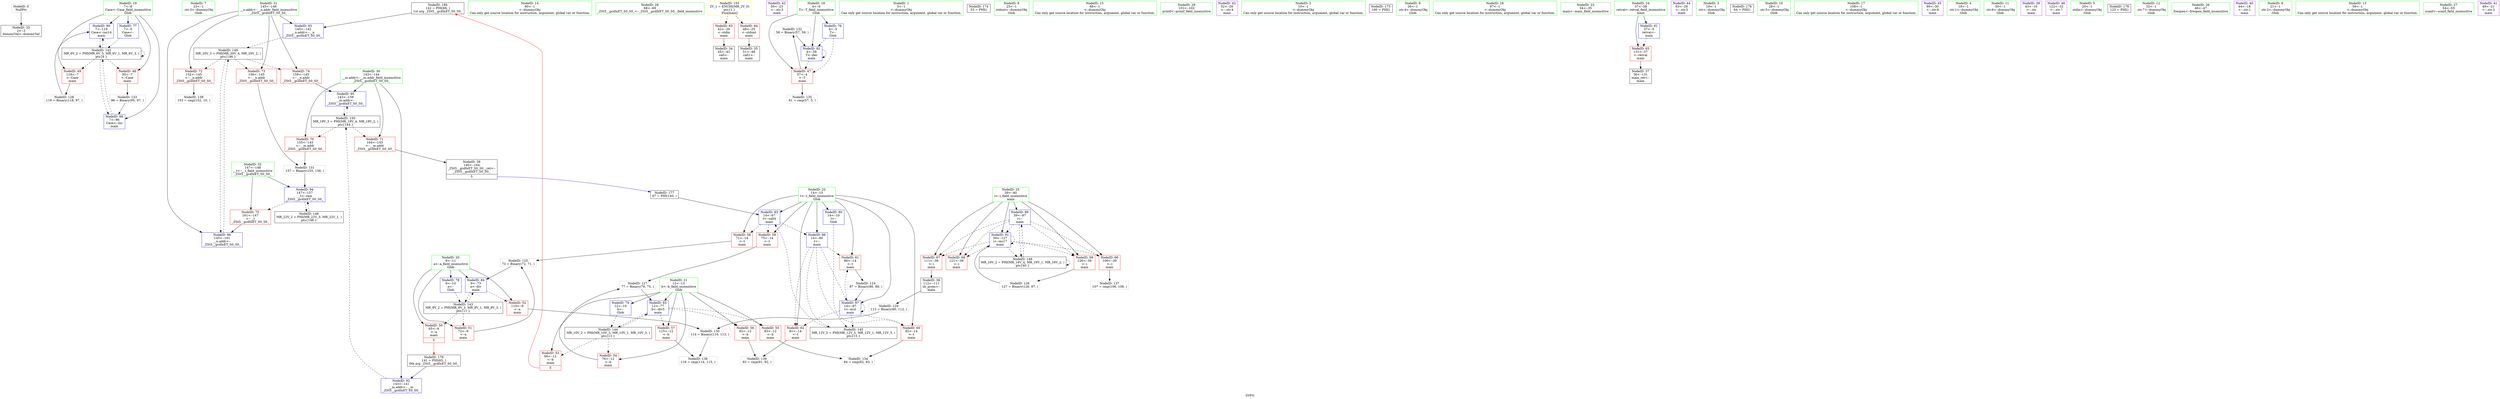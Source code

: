 digraph "SVFG" {
	label="SVFG";

	Node0x55a4fbf71a50 [shape=record,color=grey,label="{NodeID: 0\nNullPtr}"];
	Node0x55a4fbf71a50 -> Node0x55a4fbf87df0[style=solid];
	Node0x55a4fbf8bd80 [shape=record,color=blue,label="{NodeID: 90\n7\<--119\nCase\<--inc14\nmain\n}"];
	Node0x55a4fbf8bd80 -> Node0x55a4fbf954f0[style=dashed];
	Node0x55a4fbf866e0 [shape=record,color=green,label="{NodeID: 7\n23\<--1\n.str.3\<--dummyObj\nGlob }"];
	Node0x55a4fbfa21a0 [shape=record,color=black,label="{NodeID: 180\n142 = PHI(66, )\n1st arg _ZSt5__gcdIxET_S0_S0_ }"];
	Node0x55a4fbfa21a0 -> Node0x55a4fbf8bff0[style=solid];
	Node0x55a4fbf86be0 [shape=record,color=green,label="{NodeID: 14\n80\<--1\n\<--dummyObj\nCan only get source location for instruction, argument, global var or function.}"];
	Node0x55a4fbf872e0 [shape=record,color=green,label="{NodeID: 21\n12\<--13\nb\<--b_field_insensitive\nGlob }"];
	Node0x55a4fbf872e0 -> Node0x55a4fbf89e80[style=solid];
	Node0x55a4fbf872e0 -> Node0x55a4fbf89f50[style=solid];
	Node0x55a4fbf872e0 -> Node0x55a4fbf8a020[style=solid];
	Node0x55a4fbf872e0 -> Node0x55a4fbf8a0f0[style=solid];
	Node0x55a4fbf872e0 -> Node0x55a4fbf8a1c0[style=solid];
	Node0x55a4fbf872e0 -> Node0x55a4fbf8b430[style=solid];
	Node0x55a4fbf872e0 -> Node0x55a4fbf8b970[style=solid];
	Node0x55a4fbf87980 [shape=record,color=green,label="{NodeID: 28\n68\<--69\n_ZSt5__gcdIxET_S0_S0_\<--_ZSt5__gcdIxET_S0_S0__field_insensitive\n}"];
	Node0x55a4fbf87fc0 [shape=record,color=black,label="{NodeID: 35\n51\<--48\ncall1\<--\nmain\n}"];
	Node0x55a4fbf8e5f0 [shape=record,color=grey,label="{NodeID: 125\n73 = Binary(72, 71, )\n}"];
	Node0x55a4fbf8e5f0 -> Node0x55a4fbf8b8a0[style=solid];
	Node0x55a4fbf88570 [shape=record,color=purple,label="{NodeID: 42\n50\<--23\n\<--.str.3\nmain\n}"];
	Node0x55a4fbf8f070 [shape=record,color=grey,label="{NodeID: 132\n58 = Binary(57, 59, )\n}"];
	Node0x55a4fbf8f070 -> Node0x55a4fbf8b700[style=solid];
	Node0x55a4fbf89b40 [shape=record,color=red,label="{NodeID: 49\n118\<--7\n\<--Case\nmain\n}"];
	Node0x55a4fbf89b40 -> Node0x55a4fbf8ea70[style=solid];
	Node0x55a4fbf895a0 [shape=record,color=grey,label="{NodeID: 139\n93 = cmp(91, 92, )\n}"];
	Node0x55a4fbf8a0f0 [shape=record,color=red,label="{NodeID: 56\n92\<--12\n\<--b\nmain\n}"];
	Node0x55a4fbf8a0f0 -> Node0x55a4fbf895a0[style=solid];
	Node0x55a4fbf968f0 [shape=record,color=black,label="{NodeID: 146\nMR_16V_2 = PHI(MR_16V_4, MR_16V_1, MR_16V_2, )\npts\{40 \}\n}"];
	Node0x55a4fbf968f0 -> Node0x55a4fbf8bcb0[style=dashed];
	Node0x55a4fbf968f0 -> Node0x55a4fbf968f0[style=dashed];
	Node0x55a4fbf8a6a0 [shape=record,color=red,label="{NodeID: 63\n42\<--20\n\<--stdin\nmain\n}"];
	Node0x55a4fbf8a6a0 -> Node0x55a4fbf87ef0[style=solid];
	Node0x55a4fbf8ac50 [shape=record,color=red,label="{NodeID: 70\n155\<--143\n\<--__m.addr\n_ZSt5__gcdIxET_S0_S0_\n}"];
	Node0x55a4fbf8ac50 -> Node0x55a4fbf8eef0[style=solid];
	Node0x55a4fbf8b230 [shape=record,color=blue,label="{NodeID: 77\n7\<--5\nCase\<--\nGlob }"];
	Node0x55a4fbf8b230 -> Node0x55a4fbf954f0[style=dashed];
	Node0x55a4fbf8b8a0 [shape=record,color=blue,label="{NodeID: 84\n9\<--73\na\<--div\nmain\n}"];
	Node0x55a4fbf8b8a0 -> Node0x55a4fbf89db0[style=dashed];
	Node0x55a4fbf8b8a0 -> Node0x55a4fbf959f0[style=dashed];
	Node0x55a4fbf85960 [shape=record,color=green,label="{NodeID: 1\n5\<--1\n\<--dummyObj\nCan only get source location for instruction, argument, global var or function.}"];
	Node0x55a4fbdf5060 [shape=record,color=black,label="{NodeID: 174\n53 = PHI()\n}"];
	Node0x55a4fbf8be50 [shape=record,color=blue,label="{NodeID: 91\n39\<--127\ni\<--inc17\nmain\n}"];
	Node0x55a4fbf8be50 -> Node0x55a4fbf8a910[style=dashed];
	Node0x55a4fbf8be50 -> Node0x55a4fbf8a9e0[style=dashed];
	Node0x55a4fbf8be50 -> Node0x55a4fbf8aab0[style=dashed];
	Node0x55a4fbf8be50 -> Node0x55a4fbf8ab80[style=dashed];
	Node0x55a4fbf8be50 -> Node0x55a4fbf8be50[style=dashed];
	Node0x55a4fbf8be50 -> Node0x55a4fbf968f0[style=dashed];
	Node0x55a4fbf86770 [shape=record,color=green,label="{NodeID: 8\n25\<--1\nstdout\<--dummyObj\nGlob }"];
	Node0x55a4fbf86ce0 [shape=record,color=green,label="{NodeID: 15\n88\<--1\n\<--dummyObj\nCan only get source location for instruction, argument, global var or function.}"];
	Node0x55a4fbf873e0 [shape=record,color=green,label="{NodeID: 22\n14\<--15\nt\<--t_field_insensitive\nGlob }"];
	Node0x55a4fbf873e0 -> Node0x55a4fbf8a290[style=solid];
	Node0x55a4fbf873e0 -> Node0x55a4fbf8a360[style=solid];
	Node0x55a4fbf873e0 -> Node0x55a4fbf8a430[style=solid];
	Node0x55a4fbf873e0 -> Node0x55a4fbf8a500[style=solid];
	Node0x55a4fbf873e0 -> Node0x55a4fbf8a5d0[style=solid];
	Node0x55a4fbf873e0 -> Node0x55a4fbf8b530[style=solid];
	Node0x55a4fbf873e0 -> Node0x55a4fbf8b7d0[style=solid];
	Node0x55a4fbf873e0 -> Node0x55a4fbf8ba40[style=solid];
	Node0x55a4fbf873e0 -> Node0x55a4fbf8bb10[style=solid];
	Node0x55a4fbf87a80 [shape=record,color=green,label="{NodeID: 29\n101\<--102\nprintf\<--printf_field_insensitive\n}"];
	Node0x55a4fbf88090 [shape=record,color=black,label="{NodeID: 36\n112\<--111\nsh_prom\<--\nmain\n}"];
	Node0x55a4fbf88090 -> Node0x55a4fbf8ebf0[style=solid];
	Node0x55a4fbf8e770 [shape=record,color=grey,label="{NodeID: 126\n127 = Binary(126, 97, )\n}"];
	Node0x55a4fbf8e770 -> Node0x55a4fbf8be50[style=solid];
	Node0x55a4fbf88640 [shape=record,color=purple,label="{NodeID: 43\n52\<--26\n\<--.str.4\nmain\n}"];
	Node0x55a4fbf8f1f0 [shape=record,color=grey,label="{NodeID: 133\n96 = Binary(95, 97, )\n}"];
	Node0x55a4fbf8f1f0 -> Node0x55a4fbf8bbe0[style=solid];
	Node0x55a4fbf89c10 [shape=record,color=red,label="{NodeID: 50\n65\<--9\n\<--a\nmain\n|{<s0>5}}"];
	Node0x55a4fbf89c10:s0 -> Node0x55a4fbfa2070[style=solid,color=red];
	Node0x55a4fbf8a1c0 [shape=record,color=red,label="{NodeID: 57\n115\<--12\n\<--b\nmain\n}"];
	Node0x55a4fbf8a1c0 -> Node0x55a4fbf8f670[style=solid];
	Node0x55a4fbf8a770 [shape=record,color=red,label="{NodeID: 64\n48\<--25\n\<--stdout\nmain\n}"];
	Node0x55a4fbf8a770 -> Node0x55a4fbf87fc0[style=solid];
	Node0x55a4fbf8ad20 [shape=record,color=red,label="{NodeID: 71\n164\<--143\n\<--__m.addr\n_ZSt5__gcdIxET_S0_S0_\n}"];
	Node0x55a4fbf8ad20 -> Node0x55a4fbf88230[style=solid];
	Node0x55a4fbf8b330 [shape=record,color=blue,label="{NodeID: 78\n9\<--10\na\<--\nGlob }"];
	Node0x55a4fbf8b330 -> Node0x55a4fbf959f0[style=dashed];
	Node0x55a4fbf8b970 [shape=record,color=blue,label="{NodeID: 85\n12\<--77\nb\<--div5\nmain\n}"];
	Node0x55a4fbf8b970 -> Node0x55a4fbf8a020[style=dashed];
	Node0x55a4fbf8b970 -> Node0x55a4fbf8a0f0[style=dashed];
	Node0x55a4fbf8b970 -> Node0x55a4fbf8a1c0[style=dashed];
	Node0x55a4fbf8b970 -> Node0x55a4fbf95ef0[style=dashed];
	Node0x55a4fbf85c60 [shape=record,color=green,label="{NodeID: 2\n10\<--1\n\<--dummyObj\nCan only get source location for instruction, argument, global var or function.}"];
	Node0x55a4fbfa17b0 [shape=record,color=black,label="{NodeID: 175\n100 = PHI()\n}"];
	Node0x55a4fbf8bf20 [shape=record,color=blue,label="{NodeID: 92\n143\<--141\n__m.addr\<--__m\n_ZSt5__gcdIxET_S0_S0_\n}"];
	Node0x55a4fbf8bf20 -> Node0x55a4fbf97cf0[style=dashed];
	Node0x55a4fbf86800 [shape=record,color=green,label="{NodeID: 9\n26\<--1\n.str.4\<--dummyObj\nGlob }"];
	Node0x55a4fbf86de0 [shape=record,color=green,label="{NodeID: 16\n97\<--1\n\<--dummyObj\nCan only get source location for instruction, argument, global var or function.}"];
	Node0x55a4fbf874e0 [shape=record,color=green,label="{NodeID: 23\n34\<--35\nmain\<--main_field_insensitive\n}"];
	Node0x55a4fbf87b80 [shape=record,color=green,label="{NodeID: 30\n143\<--144\n__m.addr\<--__m.addr_field_insensitive\n_ZSt5__gcdIxET_S0_S0_\n}"];
	Node0x55a4fbf87b80 -> Node0x55a4fbf8ac50[style=solid];
	Node0x55a4fbf87b80 -> Node0x55a4fbf8ad20[style=solid];
	Node0x55a4fbf87b80 -> Node0x55a4fbf8bf20[style=solid];
	Node0x55a4fbf87b80 -> Node0x55a4fbf8c190[style=solid];
	Node0x55a4fbf88160 [shape=record,color=black,label="{NodeID: 37\n36\<--131\nmain_ret\<--\nmain\n}"];
	Node0x55a4fbf8e8f0 [shape=record,color=grey,label="{NodeID: 127\n77 = Binary(76, 75, )\n}"];
	Node0x55a4fbf8e8f0 -> Node0x55a4fbf8b970[style=solid];
	Node0x55a4fbf88710 [shape=record,color=purple,label="{NodeID: 44\n63\<--28\n\<--.str.5\nmain\n}"];
	Node0x55a4fbf8f370 [shape=record,color=grey,label="{NodeID: 134\n84 = cmp(82, 83, )\n}"];
	Node0x55a4fbf89ce0 [shape=record,color=red,label="{NodeID: 51\n72\<--9\n\<--a\nmain\n}"];
	Node0x55a4fbf89ce0 -> Node0x55a4fbf8e5f0[style=solid];
	Node0x55a4fbf8a290 [shape=record,color=red,label="{NodeID: 58\n71\<--14\n\<--t\nmain\n}"];
	Node0x55a4fbf8a290 -> Node0x55a4fbf8e5f0[style=solid];
	Node0x55a4fbf972f0 [shape=record,color=black,label="{NodeID: 148\nMR_22V_2 = PHI(MR_22V_3, MR_22V_1, )\npts\{148 \}\n}"];
	Node0x55a4fbf972f0 -> Node0x55a4fbf8c0c0[style=dashed];
	Node0x55a4fbf8a840 [shape=record,color=red,label="{NodeID: 65\n131\<--37\n\<--retval\nmain\n}"];
	Node0x55a4fbf8a840 -> Node0x55a4fbf88160[style=solid];
	Node0x55a4fbf993d0 [shape=record,color=yellow,style=double,label="{NodeID: 155\n2V_1 = ENCHI(MR_2V_0)\npts\{1 \}\nFun[main]}"];
	Node0x55a4fbf993d0 -> Node0x55a4fbf8a6a0[style=dashed];
	Node0x55a4fbf993d0 -> Node0x55a4fbf8a770[style=dashed];
	Node0x55a4fbf8adf0 [shape=record,color=red,label="{NodeID: 72\n152\<--145\n\<--__n.addr\n_ZSt5__gcdIxET_S0_S0_\n}"];
	Node0x55a4fbf8adf0 -> Node0x55a4fbf89420[style=solid];
	Node0x55a4fbf8b430 [shape=record,color=blue,label="{NodeID: 79\n12\<--10\nb\<--\nGlob }"];
	Node0x55a4fbf8b430 -> Node0x55a4fbf95ef0[style=dashed];
	Node0x55a4fbf8ba40 [shape=record,color=blue,label="{NodeID: 86\n14\<--80\nt\<--\nmain\n}"];
	Node0x55a4fbf8ba40 -> Node0x55a4fbf8a430[style=dashed];
	Node0x55a4fbf8ba40 -> Node0x55a4fbf8a500[style=dashed];
	Node0x55a4fbf8ba40 -> Node0x55a4fbf8a5d0[style=dashed];
	Node0x55a4fbf8ba40 -> Node0x55a4fbf8bb10[style=dashed];
	Node0x55a4fbf8ba40 -> Node0x55a4fbf963f0[style=dashed];
	Node0x55a4fbf85cf0 [shape=record,color=green,label="{NodeID: 3\n16\<--1\n.str\<--dummyObj\nGlob }"];
	Node0x55a4fbfa18b0 [shape=record,color=black,label="{NodeID: 176\n64 = PHI()\n}"];
	Node0x55a4fbf8bff0 [shape=record,color=blue,label="{NodeID: 93\n145\<--142\n__n.addr\<--__n\n_ZSt5__gcdIxET_S0_S0_\n}"];
	Node0x55a4fbf8bff0 -> Node0x55a4fbf977f0[style=dashed];
	Node0x55a4fbf86890 [shape=record,color=green,label="{NodeID: 10\n28\<--1\n.str.5\<--dummyObj\nGlob }"];
	Node0x55a4fbf86ee0 [shape=record,color=green,label="{NodeID: 17\n108\<--1\n\<--dummyObj\nCan only get source location for instruction, argument, global var or function.}"];
	Node0x55a4fbf875e0 [shape=record,color=green,label="{NodeID: 24\n37\<--38\nretval\<--retval_field_insensitive\nmain\n}"];
	Node0x55a4fbf875e0 -> Node0x55a4fbf8a840[style=solid];
	Node0x55a4fbf875e0 -> Node0x55a4fbf8b630[style=solid];
	Node0x55a4fbf87c50 [shape=record,color=green,label="{NodeID: 31\n145\<--146\n__n.addr\<--__n.addr_field_insensitive\n_ZSt5__gcdIxET_S0_S0_\n}"];
	Node0x55a4fbf87c50 -> Node0x55a4fbf8adf0[style=solid];
	Node0x55a4fbf87c50 -> Node0x55a4fbf8aec0[style=solid];
	Node0x55a4fbf87c50 -> Node0x55a4fbf8af90[style=solid];
	Node0x55a4fbf87c50 -> Node0x55a4fbf8bff0[style=solid];
	Node0x55a4fbf87c50 -> Node0x55a4fbf88a50[style=solid];
	Node0x55a4fbf88230 [shape=record,color=black,label="{NodeID: 38\n140\<--164\n_ZSt5__gcdIxET_S0_S0__ret\<--\n_ZSt5__gcdIxET_S0_S0_\n|{<s0>5}}"];
	Node0x55a4fbf88230:s0 -> Node0x55a4fbfa19b0[style=solid,color=blue];
	Node0x55a4fbf8ea70 [shape=record,color=grey,label="{NodeID: 128\n119 = Binary(118, 97, )\n}"];
	Node0x55a4fbf8ea70 -> Node0x55a4fbf8bd80[style=solid];
	Node0x55a4fbf887e0 [shape=record,color=purple,label="{NodeID: 45\n99\<--30\n\<--.str.6\nmain\n}"];
	Node0x55a4fbf8f4f0 [shape=record,color=grey,label="{NodeID: 135\n61 = cmp(57, 5, )\n}"];
	Node0x55a4fbf89db0 [shape=record,color=red,label="{NodeID: 52\n110\<--9\n\<--a\nmain\n}"];
	Node0x55a4fbf89db0 -> Node0x55a4fbf8ed70[style=solid];
	Node0x55a4fbf954f0 [shape=record,color=black,label="{NodeID: 142\nMR_6V_2 = PHI(MR_6V_5, MR_6V_1, MR_6V_3, )\npts\{8 \}\n}"];
	Node0x55a4fbf954f0 -> Node0x55a4fbf89a70[style=dashed];
	Node0x55a4fbf954f0 -> Node0x55a4fbf89b40[style=dashed];
	Node0x55a4fbf954f0 -> Node0x55a4fbf8bbe0[style=dashed];
	Node0x55a4fbf954f0 -> Node0x55a4fbf8bd80[style=dashed];
	Node0x55a4fbf954f0 -> Node0x55a4fbf954f0[style=dashed];
	Node0x55a4fbf8a360 [shape=record,color=red,label="{NodeID: 59\n75\<--14\n\<--t\nmain\n}"];
	Node0x55a4fbf8a360 -> Node0x55a4fbf8e8f0[style=solid];
	Node0x55a4fbf977f0 [shape=record,color=black,label="{NodeID: 149\nMR_20V_3 = PHI(MR_20V_4, MR_20V_2, )\npts\{146 \}\n}"];
	Node0x55a4fbf977f0 -> Node0x55a4fbf8adf0[style=dashed];
	Node0x55a4fbf977f0 -> Node0x55a4fbf8aec0[style=dashed];
	Node0x55a4fbf977f0 -> Node0x55a4fbf8af90[style=dashed];
	Node0x55a4fbf977f0 -> Node0x55a4fbf88a50[style=dashed];
	Node0x55a4fbf8a910 [shape=record,color=red,label="{NodeID: 66\n106\<--39\n\<--i\nmain\n}"];
	Node0x55a4fbf8a910 -> Node0x55a4fbf892a0[style=solid];
	Node0x55a4fbf8aec0 [shape=record,color=red,label="{NodeID: 73\n156\<--145\n\<--__n.addr\n_ZSt5__gcdIxET_S0_S0_\n}"];
	Node0x55a4fbf8aec0 -> Node0x55a4fbf8eef0[style=solid];
	Node0x55a4fbf8b530 [shape=record,color=blue,label="{NodeID: 80\n14\<--10\nt\<--\nGlob }"];
	Node0x55a4fbf8b530 -> Node0x55a4fbf963f0[style=dashed];
	Node0x55a4fbf8bb10 [shape=record,color=blue,label="{NodeID: 87\n14\<--87\nt\<--mul\nmain\n}"];
	Node0x55a4fbf8bb10 -> Node0x55a4fbf8a430[style=dashed];
	Node0x55a4fbf8bb10 -> Node0x55a4fbf8a500[style=dashed];
	Node0x55a4fbf8bb10 -> Node0x55a4fbf8a5d0[style=dashed];
	Node0x55a4fbf8bb10 -> Node0x55a4fbf8bb10[style=dashed];
	Node0x55a4fbf8bb10 -> Node0x55a4fbf963f0[style=dashed];
	Node0x55a4fbf85d80 [shape=record,color=green,label="{NodeID: 4\n18\<--1\n.str.1\<--dummyObj\nGlob }"];
	Node0x55a4fbfa19b0 [shape=record,color=black,label="{NodeID: 177\n67 = PHI(140, )\n}"];
	Node0x55a4fbfa19b0 -> Node0x55a4fbf8b7d0[style=solid];
	Node0x55a4fbf8c0c0 [shape=record,color=blue,label="{NodeID: 94\n147\<--157\n__t\<--rem\n_ZSt5__gcdIxET_S0_S0_\n}"];
	Node0x55a4fbf8c0c0 -> Node0x55a4fbf8b060[style=dashed];
	Node0x55a4fbf8c0c0 -> Node0x55a4fbf972f0[style=dashed];
	Node0x55a4fbf86920 [shape=record,color=green,label="{NodeID: 11\n30\<--1\n.str.6\<--dummyObj\nGlob }"];
	Node0x55a4fbf86fe0 [shape=record,color=green,label="{NodeID: 18\n4\<--6\nT\<--T_field_insensitive\nGlob }"];
	Node0x55a4fbf86fe0 -> Node0x55a4fbf88980[style=solid];
	Node0x55a4fbf86fe0 -> Node0x55a4fbf8b130[style=solid];
	Node0x55a4fbf86fe0 -> Node0x55a4fbf8b700[style=solid];
	Node0x55a4fbf876b0 [shape=record,color=green,label="{NodeID: 25\n39\<--40\ni\<--i_field_insensitive\nmain\n}"];
	Node0x55a4fbf876b0 -> Node0x55a4fbf8a910[style=solid];
	Node0x55a4fbf876b0 -> Node0x55a4fbf8a9e0[style=solid];
	Node0x55a4fbf876b0 -> Node0x55a4fbf8aab0[style=solid];
	Node0x55a4fbf876b0 -> Node0x55a4fbf8ab80[style=solid];
	Node0x55a4fbf876b0 -> Node0x55a4fbf8bcb0[style=solid];
	Node0x55a4fbf876b0 -> Node0x55a4fbf8be50[style=solid];
	Node0x55a4fbf87d20 [shape=record,color=green,label="{NodeID: 32\n147\<--148\n__t\<--__t_field_insensitive\n_ZSt5__gcdIxET_S0_S0_\n}"];
	Node0x55a4fbf87d20 -> Node0x55a4fbf8b060[style=solid];
	Node0x55a4fbf87d20 -> Node0x55a4fbf8c0c0[style=solid];
	Node0x55a4fbf88300 [shape=record,color=purple,label="{NodeID: 39\n43\<--16\n\<--.str\nmain\n}"];
	Node0x55a4fbf8ebf0 [shape=record,color=grey,label="{NodeID: 129\n113 = Binary(80, 112, )\n}"];
	Node0x55a4fbf8ebf0 -> Node0x55a4fbf8ed70[style=solid];
	Node0x55a4fbf888b0 [shape=record,color=purple,label="{NodeID: 46\n122\<--32\n\<--.str.7\nmain\n}"];
	Node0x55a4fbf8f670 [shape=record,color=grey,label="{NodeID: 136\n116 = cmp(114, 115, )\n}"];
	Node0x55a4fbf89e80 [shape=record,color=red,label="{NodeID: 53\n66\<--12\n\<--b\nmain\n|{<s0>5}}"];
	Node0x55a4fbf89e80:s0 -> Node0x55a4fbfa21a0[style=solid,color=red];
	Node0x55a4fbf959f0 [shape=record,color=black,label="{NodeID: 143\nMR_8V_2 = PHI(MR_8V_3, MR_8V_1, MR_8V_3, )\npts\{11 \}\n}"];
	Node0x55a4fbf959f0 -> Node0x55a4fbf89c10[style=dashed];
	Node0x55a4fbf959f0 -> Node0x55a4fbf89ce0[style=dashed];
	Node0x55a4fbf959f0 -> Node0x55a4fbf8b8a0[style=dashed];
	Node0x55a4fbf8a430 [shape=record,color=red,label="{NodeID: 60\n82\<--14\n\<--t\nmain\n}"];
	Node0x55a4fbf8a430 -> Node0x55a4fbf8f370[style=solid];
	Node0x55a4fbf97cf0 [shape=record,color=black,label="{NodeID: 150\nMR_18V_3 = PHI(MR_18V_4, MR_18V_2, )\npts\{144 \}\n}"];
	Node0x55a4fbf97cf0 -> Node0x55a4fbf8ac50[style=dashed];
	Node0x55a4fbf97cf0 -> Node0x55a4fbf8ad20[style=dashed];
	Node0x55a4fbf97cf0 -> Node0x55a4fbf8c190[style=dashed];
	Node0x55a4fbf8a9e0 [shape=record,color=red,label="{NodeID: 67\n111\<--39\n\<--i\nmain\n}"];
	Node0x55a4fbf8a9e0 -> Node0x55a4fbf88090[style=solid];
	Node0x55a4fbf8af90 [shape=record,color=red,label="{NodeID: 74\n159\<--145\n\<--__n.addr\n_ZSt5__gcdIxET_S0_S0_\n}"];
	Node0x55a4fbf8af90 -> Node0x55a4fbf8c190[style=solid];
	Node0x55a4fbf8b630 [shape=record,color=blue,label="{NodeID: 81\n37\<--5\nretval\<--\nmain\n}"];
	Node0x55a4fbf8b630 -> Node0x55a4fbf8a840[style=dashed];
	Node0x55a4fbf8bbe0 [shape=record,color=blue,label="{NodeID: 88\n7\<--96\nCase\<--inc\nmain\n}"];
	Node0x55a4fbf8bbe0 -> Node0x55a4fbf954f0[style=dashed];
	Node0x55a4fbf85e10 [shape=record,color=green,label="{NodeID: 5\n20\<--1\nstdin\<--dummyObj\nGlob }"];
	Node0x55a4fbfa1fa0 [shape=record,color=black,label="{NodeID: 178\n123 = PHI()\n}"];
	Node0x55a4fbf8c190 [shape=record,color=blue,label="{NodeID: 95\n143\<--159\n__m.addr\<--\n_ZSt5__gcdIxET_S0_S0_\n}"];
	Node0x55a4fbf8c190 -> Node0x55a4fbf97cf0[style=dashed];
	Node0x55a4fbf869e0 [shape=record,color=green,label="{NodeID: 12\n32\<--1\n.str.7\<--dummyObj\nGlob }"];
	Node0x55a4fbf870e0 [shape=record,color=green,label="{NodeID: 19\n7\<--8\nCase\<--Case_field_insensitive\nGlob }"];
	Node0x55a4fbf870e0 -> Node0x55a4fbf89a70[style=solid];
	Node0x55a4fbf870e0 -> Node0x55a4fbf89b40[style=solid];
	Node0x55a4fbf870e0 -> Node0x55a4fbf8b230[style=solid];
	Node0x55a4fbf870e0 -> Node0x55a4fbf8bbe0[style=solid];
	Node0x55a4fbf870e0 -> Node0x55a4fbf8bd80[style=solid];
	Node0x55a4fbf87780 [shape=record,color=green,label="{NodeID: 26\n46\<--47\nfreopen\<--freopen_field_insensitive\n}"];
	Node0x55a4fbf87df0 [shape=record,color=black,label="{NodeID: 33\n2\<--3\ndummyVal\<--dummyVal\n}"];
	Node0x55a4fbf883d0 [shape=record,color=purple,label="{NodeID: 40\n44\<--18\n\<--.str.1\nmain\n}"];
	Node0x55a4fbf8ed70 [shape=record,color=grey,label="{NodeID: 130\n114 = Binary(110, 113, )\n}"];
	Node0x55a4fbf8ed70 -> Node0x55a4fbf8f670[style=solid];
	Node0x55a4fbf88980 [shape=record,color=red,label="{NodeID: 47\n57\<--4\n\<--T\nmain\n}"];
	Node0x55a4fbf88980 -> Node0x55a4fbf8f070[style=solid];
	Node0x55a4fbf88980 -> Node0x55a4fbf8f4f0[style=solid];
	Node0x55a4fbf892a0 [shape=record,color=grey,label="{NodeID: 137\n107 = cmp(106, 108, )\n}"];
	Node0x55a4fbf89f50 [shape=record,color=red,label="{NodeID: 54\n76\<--12\n\<--b\nmain\n}"];
	Node0x55a4fbf89f50 -> Node0x55a4fbf8e8f0[style=solid];
	Node0x55a4fbf95ef0 [shape=record,color=black,label="{NodeID: 144\nMR_10V_2 = PHI(MR_10V_3, MR_10V_1, MR_10V_3, )\npts\{13 \}\n}"];
	Node0x55a4fbf95ef0 -> Node0x55a4fbf89e80[style=dashed];
	Node0x55a4fbf95ef0 -> Node0x55a4fbf89f50[style=dashed];
	Node0x55a4fbf95ef0 -> Node0x55a4fbf8b970[style=dashed];
	Node0x55a4fbf8a500 [shape=record,color=red,label="{NodeID: 61\n86\<--14\n\<--t\nmain\n}"];
	Node0x55a4fbf8a500 -> Node0x55a4fbf8e470[style=solid];
	Node0x55a4fbf8aab0 [shape=record,color=red,label="{NodeID: 68\n121\<--39\n\<--i\nmain\n}"];
	Node0x55a4fbf8b060 [shape=record,color=red,label="{NodeID: 75\n161\<--147\n\<--__t\n_ZSt5__gcdIxET_S0_S0_\n}"];
	Node0x55a4fbf8b060 -> Node0x55a4fbf88a50[style=solid];
	Node0x55a4fbf8b700 [shape=record,color=blue,label="{NodeID: 82\n4\<--58\nT\<--dec\nmain\n}"];
	Node0x55a4fbf8b700 -> Node0x55a4fbf88980[style=dashed];
	Node0x55a4fbf8b700 -> Node0x55a4fbf8b700[style=dashed];
	Node0x55a4fbf8bcb0 [shape=record,color=blue,label="{NodeID: 89\n39\<--97\ni\<--\nmain\n}"];
	Node0x55a4fbf8bcb0 -> Node0x55a4fbf8a910[style=dashed];
	Node0x55a4fbf8bcb0 -> Node0x55a4fbf8a9e0[style=dashed];
	Node0x55a4fbf8bcb0 -> Node0x55a4fbf8aab0[style=dashed];
	Node0x55a4fbf8bcb0 -> Node0x55a4fbf8ab80[style=dashed];
	Node0x55a4fbf8bcb0 -> Node0x55a4fbf8be50[style=dashed];
	Node0x55a4fbf8bcb0 -> Node0x55a4fbf968f0[style=dashed];
	Node0x55a4fbf86650 [shape=record,color=green,label="{NodeID: 6\n21\<--1\n.str.2\<--dummyObj\nGlob }"];
	Node0x55a4fbfa2070 [shape=record,color=black,label="{NodeID: 179\n141 = PHI(65, )\n0th arg _ZSt5__gcdIxET_S0_S0_ }"];
	Node0x55a4fbfa2070 -> Node0x55a4fbf8bf20[style=solid];
	Node0x55a4fbf88a50 [shape=record,color=blue,label="{NodeID: 96\n145\<--161\n__n.addr\<--\n_ZSt5__gcdIxET_S0_S0_\n}"];
	Node0x55a4fbf88a50 -> Node0x55a4fbf977f0[style=dashed];
	Node0x55a4fbf86ae0 [shape=record,color=green,label="{NodeID: 13\n59\<--1\n\<--dummyObj\nCan only get source location for instruction, argument, global var or function.}"];
	Node0x55a4fbf871e0 [shape=record,color=green,label="{NodeID: 20\n9\<--11\na\<--a_field_insensitive\nGlob }"];
	Node0x55a4fbf871e0 -> Node0x55a4fbf89c10[style=solid];
	Node0x55a4fbf871e0 -> Node0x55a4fbf89ce0[style=solid];
	Node0x55a4fbf871e0 -> Node0x55a4fbf89db0[style=solid];
	Node0x55a4fbf871e0 -> Node0x55a4fbf8b330[style=solid];
	Node0x55a4fbf871e0 -> Node0x55a4fbf8b8a0[style=solid];
	Node0x55a4fbf87880 [shape=record,color=green,label="{NodeID: 27\n54\<--55\nscanf\<--scanf_field_insensitive\n}"];
	Node0x55a4fbf87ef0 [shape=record,color=black,label="{NodeID: 34\n45\<--42\ncall\<--\nmain\n}"];
	Node0x55a4fbf8e470 [shape=record,color=grey,label="{NodeID: 124\n87 = Binary(86, 88, )\n}"];
	Node0x55a4fbf8e470 -> Node0x55a4fbf8bb10[style=solid];
	Node0x55a4fbf884a0 [shape=record,color=purple,label="{NodeID: 41\n49\<--21\n\<--.str.2\nmain\n}"];
	Node0x55a4fbf8eef0 [shape=record,color=grey,label="{NodeID: 131\n157 = Binary(155, 156, )\n}"];
	Node0x55a4fbf8eef0 -> Node0x55a4fbf8c0c0[style=solid];
	Node0x55a4fbf89a70 [shape=record,color=red,label="{NodeID: 48\n95\<--7\n\<--Case\nmain\n}"];
	Node0x55a4fbf89a70 -> Node0x55a4fbf8f1f0[style=solid];
	Node0x55a4fbf89420 [shape=record,color=grey,label="{NodeID: 138\n153 = cmp(152, 10, )\n}"];
	Node0x55a4fbf8a020 [shape=record,color=red,label="{NodeID: 55\n83\<--12\n\<--b\nmain\n}"];
	Node0x55a4fbf8a020 -> Node0x55a4fbf8f370[style=solid];
	Node0x55a4fbf963f0 [shape=record,color=black,label="{NodeID: 145\nMR_12V_2 = PHI(MR_12V_5, MR_12V_1, MR_12V_5, )\npts\{15 \}\n}"];
	Node0x55a4fbf963f0 -> Node0x55a4fbf8b7d0[style=dashed];
	Node0x55a4fbf8a5d0 [shape=record,color=red,label="{NodeID: 62\n91\<--14\n\<--t\nmain\n}"];
	Node0x55a4fbf8a5d0 -> Node0x55a4fbf895a0[style=solid];
	Node0x55a4fbf8ab80 [shape=record,color=red,label="{NodeID: 69\n126\<--39\n\<--i\nmain\n}"];
	Node0x55a4fbf8ab80 -> Node0x55a4fbf8e770[style=solid];
	Node0x55a4fbf8b130 [shape=record,color=blue,label="{NodeID: 76\n4\<--5\nT\<--\nGlob }"];
	Node0x55a4fbf8b130 -> Node0x55a4fbf88980[style=dashed];
	Node0x55a4fbf8b130 -> Node0x55a4fbf8b700[style=dashed];
	Node0x55a4fbf8b7d0 [shape=record,color=blue,label="{NodeID: 83\n14\<--67\nt\<--call4\nmain\n}"];
	Node0x55a4fbf8b7d0 -> Node0x55a4fbf8a290[style=dashed];
	Node0x55a4fbf8b7d0 -> Node0x55a4fbf8a360[style=dashed];
	Node0x55a4fbf8b7d0 -> Node0x55a4fbf8ba40[style=dashed];
}
